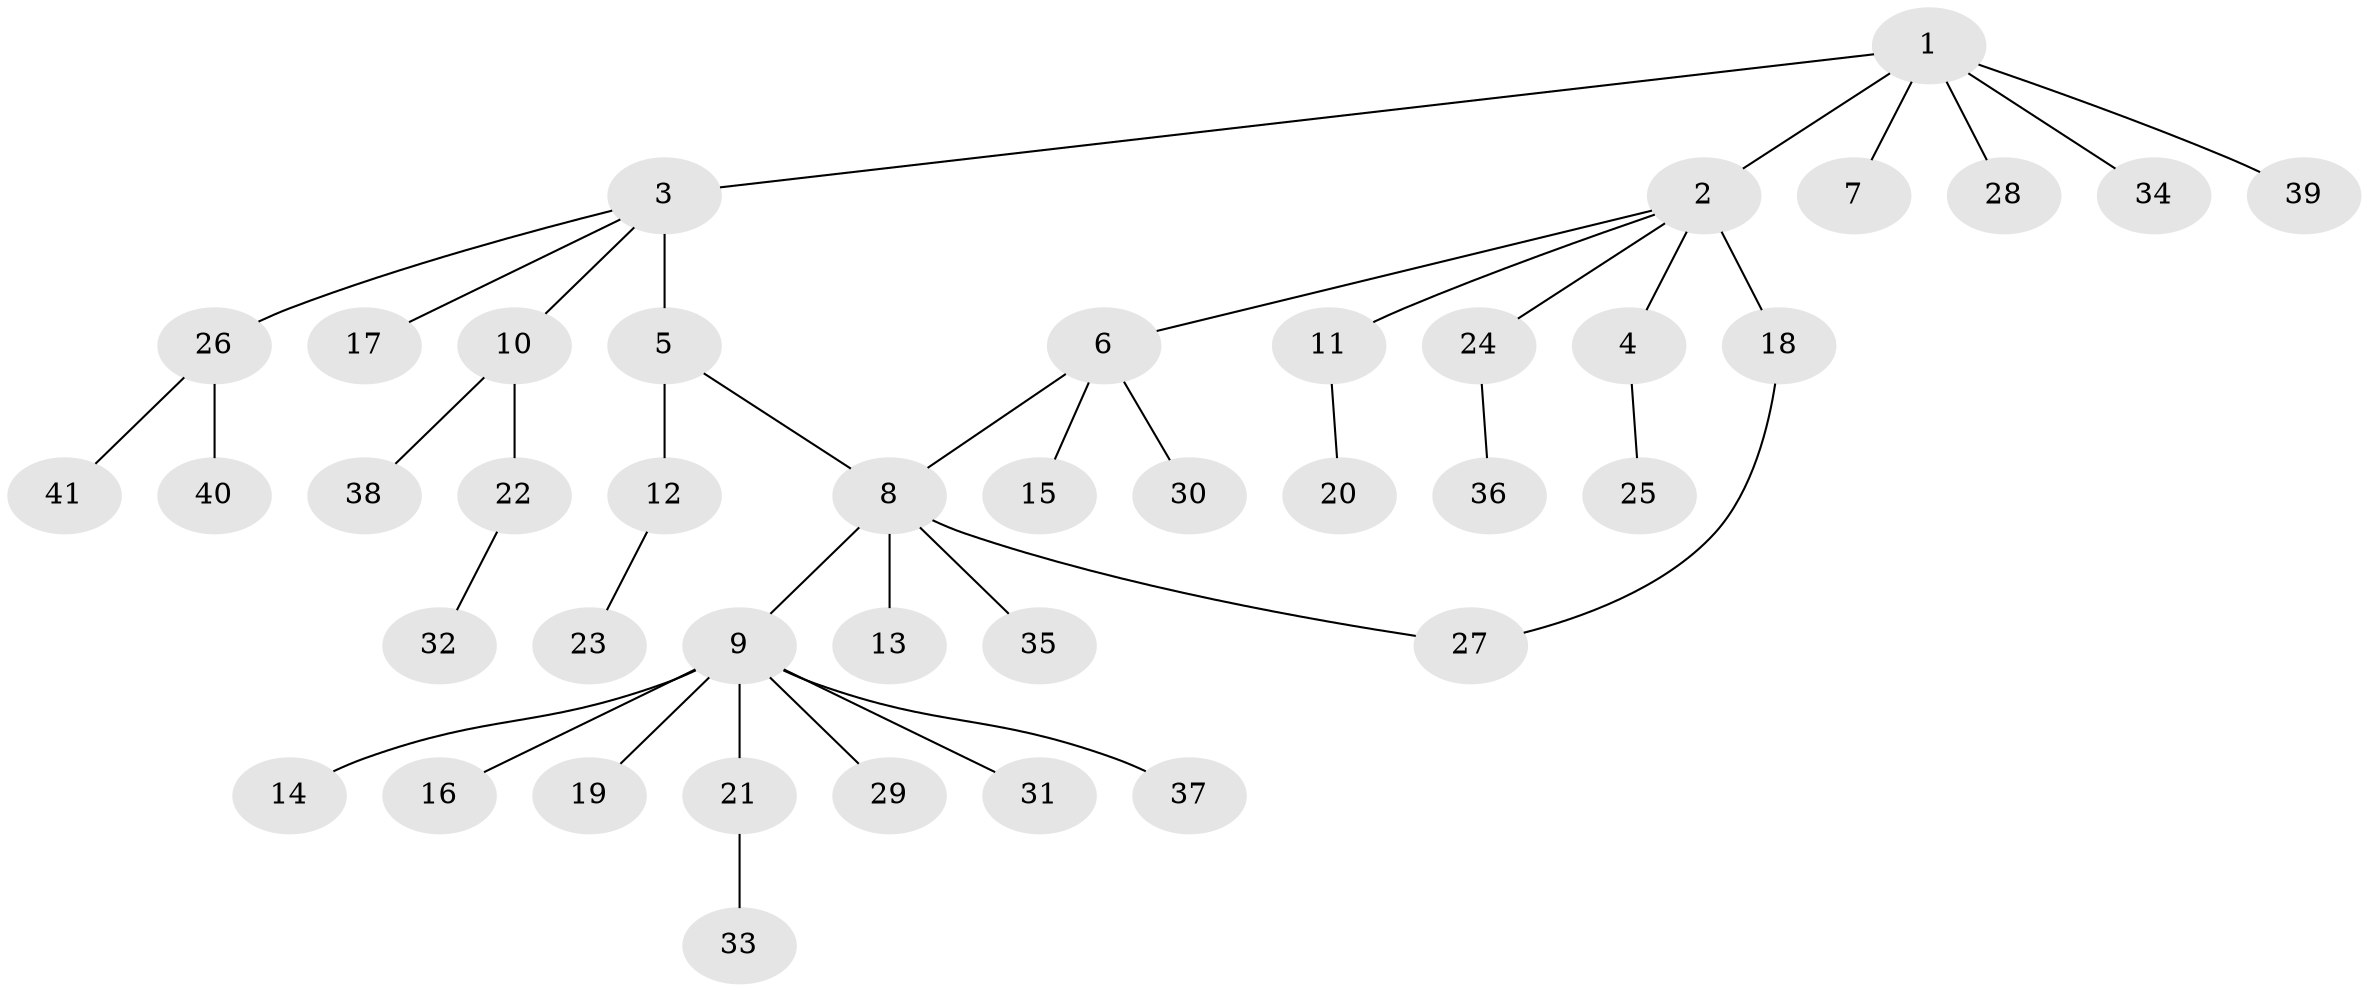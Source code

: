 // original degree distribution, {7: 0.012345679012345678, 11: 0.012345679012345678, 14: 0.012345679012345678, 3: 0.07407407407407407, 1: 0.6666666666666666, 5: 0.012345679012345678, 2: 0.14814814814814814, 10: 0.012345679012345678, 9: 0.012345679012345678, 4: 0.037037037037037035}
// Generated by graph-tools (version 1.1) at 2025/35/03/09/25 02:35:37]
// undirected, 41 vertices, 42 edges
graph export_dot {
graph [start="1"]
  node [color=gray90,style=filled];
  1;
  2;
  3;
  4;
  5;
  6;
  7;
  8;
  9;
  10;
  11;
  12;
  13;
  14;
  15;
  16;
  17;
  18;
  19;
  20;
  21;
  22;
  23;
  24;
  25;
  26;
  27;
  28;
  29;
  30;
  31;
  32;
  33;
  34;
  35;
  36;
  37;
  38;
  39;
  40;
  41;
  1 -- 2 [weight=1.0];
  1 -- 3 [weight=1.0];
  1 -- 7 [weight=1.0];
  1 -- 28 [weight=1.0];
  1 -- 34 [weight=1.0];
  1 -- 39 [weight=1.0];
  2 -- 4 [weight=1.0];
  2 -- 6 [weight=1.0];
  2 -- 11 [weight=1.0];
  2 -- 18 [weight=5.0];
  2 -- 24 [weight=1.0];
  3 -- 5 [weight=9.0];
  3 -- 10 [weight=1.0];
  3 -- 17 [weight=1.0];
  3 -- 26 [weight=1.0];
  4 -- 25 [weight=1.0];
  5 -- 8 [weight=1.0];
  5 -- 12 [weight=1.0];
  6 -- 8 [weight=1.0];
  6 -- 15 [weight=1.0];
  6 -- 30 [weight=1.0];
  8 -- 9 [weight=1.0];
  8 -- 13 [weight=4.0];
  8 -- 27 [weight=1.0];
  8 -- 35 [weight=1.0];
  9 -- 14 [weight=1.0];
  9 -- 16 [weight=1.0];
  9 -- 19 [weight=1.0];
  9 -- 21 [weight=1.0];
  9 -- 29 [weight=1.0];
  9 -- 31 [weight=1.0];
  9 -- 37 [weight=1.0];
  10 -- 22 [weight=1.0];
  10 -- 38 [weight=1.0];
  11 -- 20 [weight=1.0];
  12 -- 23 [weight=1.0];
  18 -- 27 [weight=1.0];
  21 -- 33 [weight=3.0];
  22 -- 32 [weight=1.0];
  24 -- 36 [weight=1.0];
  26 -- 40 [weight=1.0];
  26 -- 41 [weight=1.0];
}
